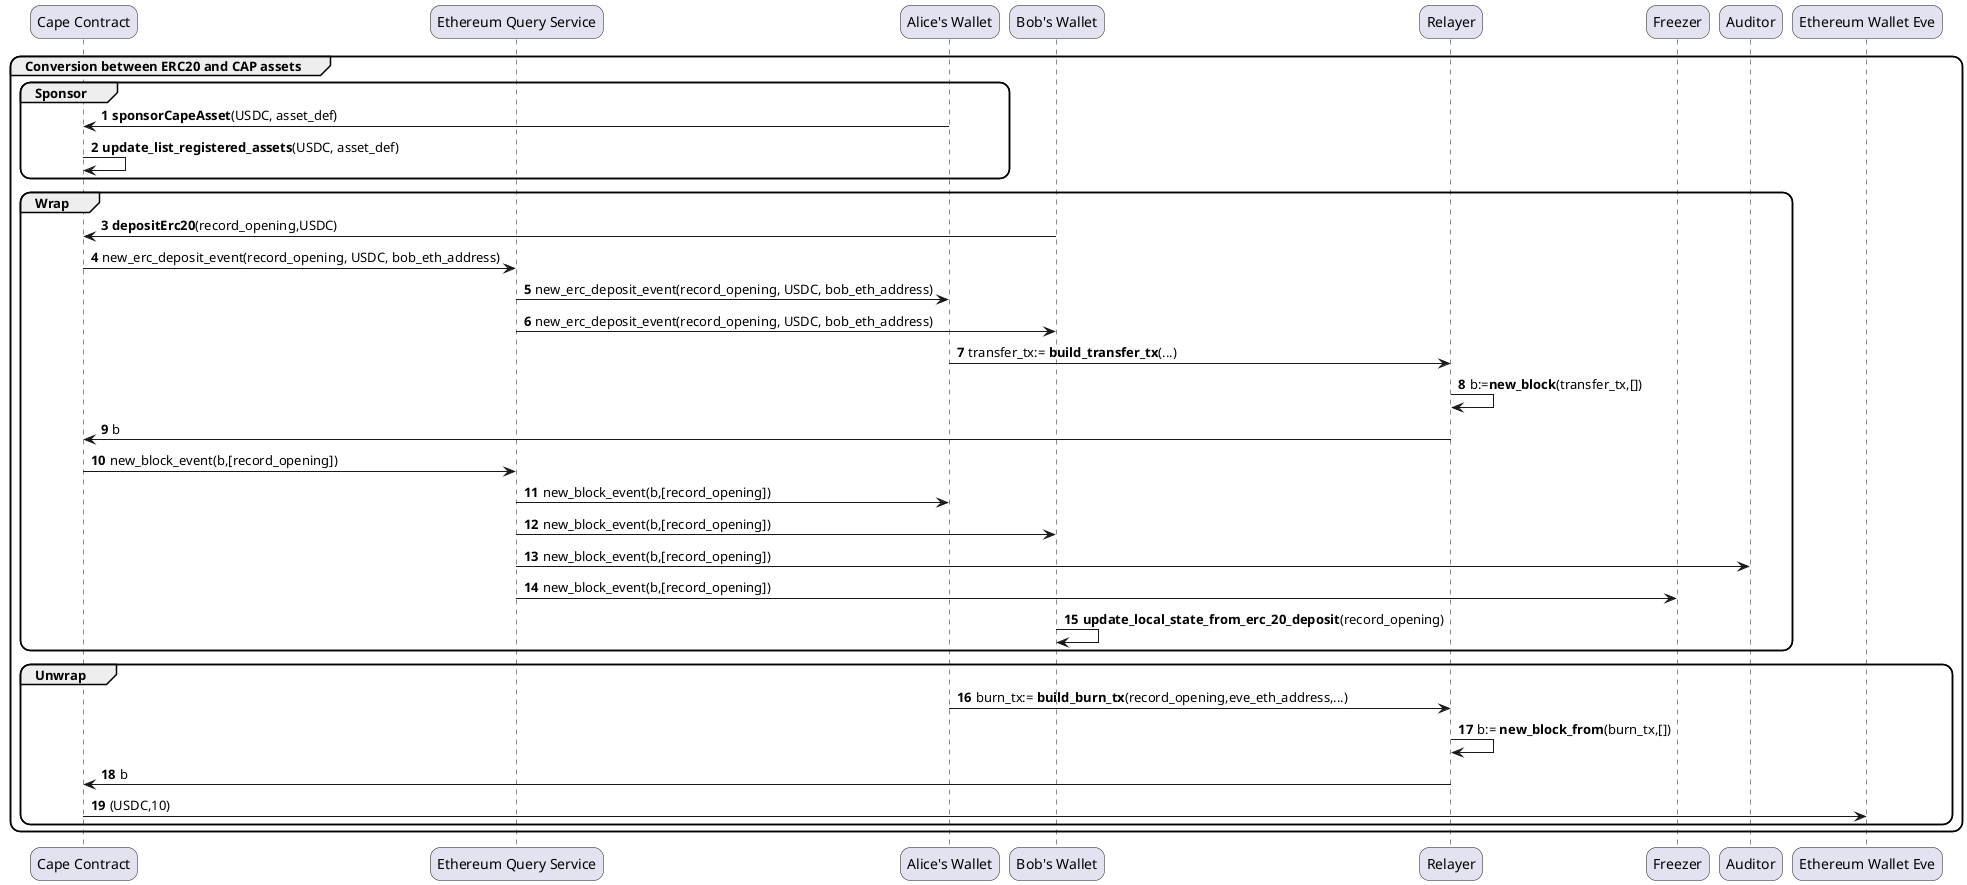 @startuml
autonumber

skinparam roundcorner 20

participant "Cape Contract" as C
participant "Ethereum Query Service" as EQS
participant "Alice's Wallet" as W_A
participant "Bob's Wallet" as W_B
participant "Relayer" as R
participant "Freezer" as F
participant "Auditor" as A
participant "Ethereum Wallet Eve" as ETH_WX

group Conversion between ERC20 and CAP assets

    group Sponsor
        W_A -> C: **sponsorCapeAsset**(USDC, asset_def)
        C -> C: **update_list_registered_assets**(USDC, asset_def)
    end group

    group Wrap
        W_B -> C: **depositErc20**(record_opening,USDC)
        C -> EQS: new_erc_deposit_event(record_opening, USDC, bob_eth_address)
        EQS -> W_A: new_erc_deposit_event(record_opening, USDC, bob_eth_address)
        EQS -> W_B: new_erc_deposit_event(record_opening, USDC, bob_eth_address)
        W_A -> R: transfer_tx:= **build_transfer_tx**(...)
        R -> R: b:=**new_block**(transfer_tx,[])
        R -> C: b
        C -> EQS: new_block_event(b,[record_opening])
        EQS -> W_A: new_block_event(b,[record_opening])
        EQS -> W_B: new_block_event(b,[record_opening])
        EQS -> A: new_block_event(b,[record_opening])
        EQS -> F: new_block_event(b,[record_opening])
        W_B -> W_B: **update_local_state_from_erc_20_deposit**(record_opening)

    end group

    group Unwrap
        W_A -> R: burn_tx:= **build_burn_tx**(record_opening,eve_eth_address,...)
        R -> R: b:= **new_block_from**(burn_tx,[])
        R -> C: b
        C -> ETH_WX: (USDC,10)
    end group

end group

@enduml
